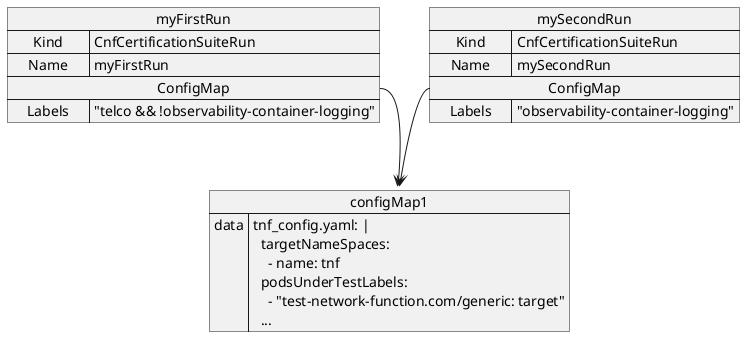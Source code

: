 @startuml "Run Config"

map configMap1 {
data => tnf_config.yaml: |\n\
  targetNameSpaces:\n\
    - name: tnf\n\
  podsUnderTestLabels:\n\
    - "test-network-function.com/generic: target"\n\
  ...
}


map myFirstRun {
Kind => CnfCertificationSuiteRun
Name => myFirstRun

ConfigMap *--> configMap1
Labels => "telco && !observability-container-logging"
}

map mySecondRun {
Kind => CnfCertificationSuiteRun
Name => mySecondRun

ConfigMap *--> configMap1
Labels => "observability-container-logging"
}
@enduml